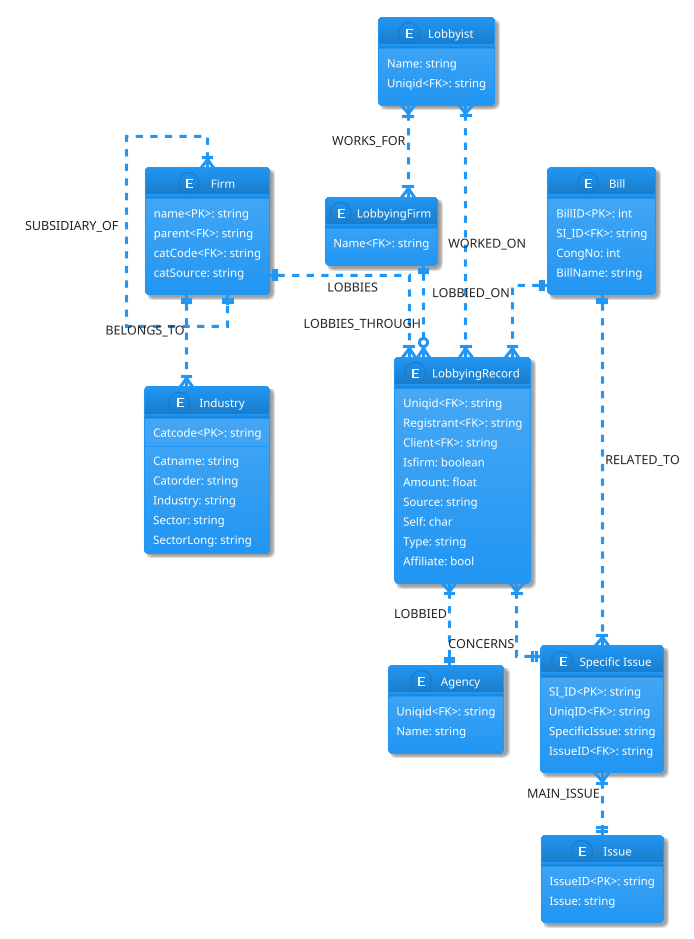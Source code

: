 @startuml

!theme materia

skinparam Padding 2
skinparam linetype ortho

entity "Firm" as ent {
    name<PK>: string
    parent<FK>: string
    catCode<FK>: string
    catSource: string
}

entity "Industry" as indust {
    Catcode<PK>: string
    --
    Catname: string
    Catorder: string
    Industry: string
    Sector: string
    SectorLong: string
}

entity "LobbyingFirm" as lobf {
    Name<FK>: string
}

entity "Agency" as agency {
    Uniqid<FK>: string
    Name: string
}

entity "LobbyingRecord" as lr {
    Uniqid<FK>: string
    Registrant<FK>: string
    Client<FK>: string
    Isfirm: boolean
    Amount: float
    Source: string
    Self: char
    Type: string
    Affiliate: bool
}

entity "Lobbyist" as lob {
    Name: string
    Uniqid<FK>: string
}

entity "Bill" as bill {
    BillID<PK>: int
    SI_ID<FK>: string
    CongNo: int
    BillName: string
}

entity "Specific Issue" as si {
    SI_ID<PK>: string
    UniqID<FK>: string
    SpecificIssue: string
    IssueID<FK>: string
}

entity "Issue" as issue {
    IssueID<PK>: string
    Issue: string
}

ent}|..||ent:SUBSIDIARY_OF
ent||..|{indust:BELONGS_TO
ent||..|{lr:LOBBIES
lobf||..o{lr:LOBBIES_THROUGH
lob}|..|{lr:WORKED_ON
lob}|..|{lobf:WORKS_FOR
lr}|..||agency:LOBBIED
bill||..|{lr:LOBBIED_ON
bill||..|{si:RELATED_TO
lr}|..||si:CONCERNS
si}|..||issue:MAIN_ISSUE

@enduml